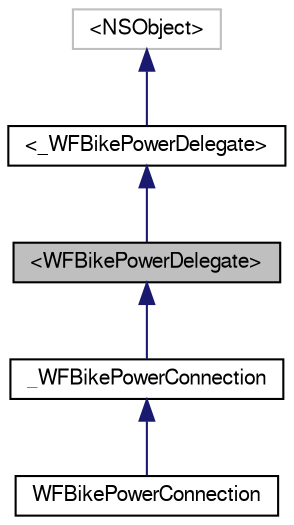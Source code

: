digraph "&lt;WFBikePowerDelegate&gt;"
{
  edge [fontname="FreeSans",fontsize="10",labelfontname="FreeSans",labelfontsize="10"];
  node [fontname="FreeSans",fontsize="10",shape=record];
  Node1 [label="\<WFBikePowerDelegate\>",height=0.2,width=0.4,color="black", fillcolor="grey75", style="filled", fontcolor="black"];
  Node2 -> Node1 [dir="back",color="midnightblue",fontsize="10",style="solid",fontname="FreeSans"];
  Node2 [label="\<_WFBikePowerDelegate\>",height=0.2,width=0.4,color="black", fillcolor="white", style="filled",URL="$protocol___w_f_bike_power_delegate-p.html"];
  Node3 -> Node2 [dir="back",color="midnightblue",fontsize="10",style="solid",fontname="FreeSans"];
  Node3 [label="\<NSObject\>",height=0.2,width=0.4,color="grey75", fillcolor="white", style="filled"];
  Node1 -> Node4 [dir="back",color="midnightblue",fontsize="10",style="solid",fontname="FreeSans"];
  Node4 [label="_WFBikePowerConnection",height=0.2,width=0.4,color="black", fillcolor="white", style="filled",URL="$interface___w_f_bike_power_connection.html"];
  Node4 -> Node5 [dir="back",color="midnightblue",fontsize="10",style="solid",fontname="FreeSans"];
  Node5 [label="WFBikePowerConnection",height=0.2,width=0.4,color="black", fillcolor="white", style="filled",URL="$interface_w_f_bike_power_connection.html",tooltip="Represents a connection to an ANT+ Bike Power sensor. "];
}
